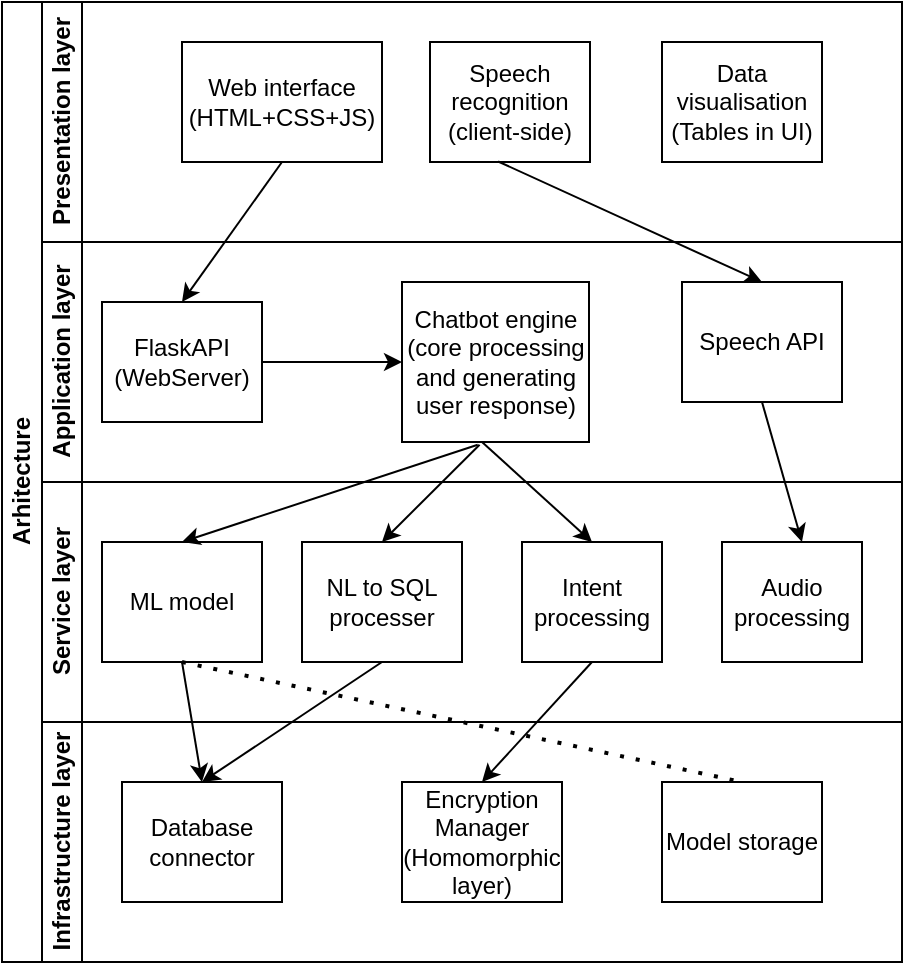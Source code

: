 <mxfile version="26.1.1">
  <diagram id="prtHgNgQTEPvFCAcTncT" name="Page-1">
    <mxGraphModel dx="842" dy="500" grid="1" gridSize="10" guides="1" tooltips="1" connect="1" arrows="1" fold="1" page="1" pageScale="1" pageWidth="827" pageHeight="1169" math="0" shadow="0">
      <root>
        <mxCell id="0" />
        <mxCell id="1" parent="0" />
        <mxCell id="dNxyNK7c78bLwvsdeMH5-19" value="Arhitecture" style="swimlane;html=1;childLayout=stackLayout;resizeParent=1;resizeParentMax=0;horizontal=0;startSize=20;horizontalStack=0;" parent="1" vertex="1">
          <mxGeometry x="110" y="120" width="450" height="480" as="geometry" />
        </mxCell>
        <mxCell id="dNxyNK7c78bLwvsdeMH5-20" value="Presentation layer" style="swimlane;html=1;startSize=20;horizontal=0;" parent="dNxyNK7c78bLwvsdeMH5-19" vertex="1">
          <mxGeometry x="20" width="430" height="120" as="geometry" />
        </mxCell>
        <mxCell id="dNxyNK7c78bLwvsdeMH5-24" value="Web interface (HTML+CSS+JS)" style="rounded=0;whiteSpace=wrap;html=1;fontFamily=Helvetica;fontSize=12;fontColor=#000000;align=center;" parent="dNxyNK7c78bLwvsdeMH5-20" vertex="1">
          <mxGeometry x="70" y="20" width="100" height="60" as="geometry" />
        </mxCell>
        <mxCell id="dNxyNK7c78bLwvsdeMH5-30" value="Speech recognition (client-side)" style="rounded=0;whiteSpace=wrap;html=1;fontFamily=Helvetica;fontSize=12;fontColor=#000000;align=center;" parent="dNxyNK7c78bLwvsdeMH5-20" vertex="1">
          <mxGeometry x="194" y="20" width="80" height="60" as="geometry" />
        </mxCell>
        <mxCell id="4AuzWeC4cYhFhULAJRwi-5" value="Data visualisation (Tables in UI)" style="rounded=0;whiteSpace=wrap;html=1;fontFamily=Helvetica;fontSize=12;fontColor=#000000;align=center;" vertex="1" parent="dNxyNK7c78bLwvsdeMH5-20">
          <mxGeometry x="310" y="20" width="80" height="60" as="geometry" />
        </mxCell>
        <mxCell id="dNxyNK7c78bLwvsdeMH5-21" value="Application layer" style="swimlane;html=1;startSize=20;horizontal=0;" parent="dNxyNK7c78bLwvsdeMH5-19" vertex="1">
          <mxGeometry x="20" y="120" width="430" height="120" as="geometry" />
        </mxCell>
        <mxCell id="dNxyNK7c78bLwvsdeMH5-26" value="FlaskAPI (WebServer)" style="rounded=0;whiteSpace=wrap;html=1;fontFamily=Helvetica;fontSize=12;fontColor=#000000;align=center;" parent="dNxyNK7c78bLwvsdeMH5-21" vertex="1">
          <mxGeometry x="30" y="30" width="80" height="60" as="geometry" />
        </mxCell>
        <mxCell id="4AuzWeC4cYhFhULAJRwi-8" value="Chatbot engine (core processing and generating user response)" style="rounded=0;whiteSpace=wrap;html=1;fontFamily=Helvetica;fontSize=12;fontColor=#000000;align=center;" vertex="1" parent="dNxyNK7c78bLwvsdeMH5-21">
          <mxGeometry x="180" y="20" width="93.5" height="80" as="geometry" />
        </mxCell>
        <mxCell id="4AuzWeC4cYhFhULAJRwi-9" value="Speech API" style="rounded=0;whiteSpace=wrap;html=1;fontFamily=Helvetica;fontSize=12;fontColor=#000000;align=center;" vertex="1" parent="dNxyNK7c78bLwvsdeMH5-21">
          <mxGeometry x="320" y="20" width="80" height="60" as="geometry" />
        </mxCell>
        <mxCell id="4AuzWeC4cYhFhULAJRwi-11" value="" style="endArrow=classic;html=1;rounded=0;exitX=1;exitY=0.5;exitDx=0;exitDy=0;entryX=0;entryY=0.5;entryDx=0;entryDy=0;" edge="1" parent="dNxyNK7c78bLwvsdeMH5-21" source="dNxyNK7c78bLwvsdeMH5-26" target="4AuzWeC4cYhFhULAJRwi-8">
          <mxGeometry width="50" height="50" relative="1" as="geometry">
            <mxPoint x="190" y="150" as="sourcePoint" />
            <mxPoint x="240" y="100" as="targetPoint" />
          </mxGeometry>
        </mxCell>
        <mxCell id="4AuzWeC4cYhFhULAJRwi-1" value="Service layer" style="swimlane;html=1;startSize=20;horizontal=0;" vertex="1" parent="dNxyNK7c78bLwvsdeMH5-19">
          <mxGeometry x="20" y="240" width="430" height="120" as="geometry" />
        </mxCell>
        <mxCell id="4AuzWeC4cYhFhULAJRwi-3" value="ML model" style="rounded=0;whiteSpace=wrap;html=1;fontFamily=Helvetica;fontSize=12;fontColor=#000000;align=center;" vertex="1" parent="4AuzWeC4cYhFhULAJRwi-1">
          <mxGeometry x="30" y="30" width="80" height="60" as="geometry" />
        </mxCell>
        <mxCell id="4AuzWeC4cYhFhULAJRwi-14" value="Audio processing" style="rounded=0;whiteSpace=wrap;html=1;fontFamily=Helvetica;fontSize=12;fontColor=#000000;align=center;" vertex="1" parent="4AuzWeC4cYhFhULAJRwi-1">
          <mxGeometry x="340" y="30" width="70" height="60" as="geometry" />
        </mxCell>
        <mxCell id="4AuzWeC4cYhFhULAJRwi-13" value="Intent processing" style="rounded=0;whiteSpace=wrap;html=1;fontFamily=Helvetica;fontSize=12;fontColor=#000000;align=center;" vertex="1" parent="4AuzWeC4cYhFhULAJRwi-1">
          <mxGeometry x="240" y="30" width="70" height="60" as="geometry" />
        </mxCell>
        <mxCell id="4AuzWeC4cYhFhULAJRwi-12" value="NL to SQL processer" style="rounded=0;whiteSpace=wrap;html=1;fontFamily=Helvetica;fontSize=12;fontColor=#000000;align=center;" vertex="1" parent="4AuzWeC4cYhFhULAJRwi-1">
          <mxGeometry x="130" y="30" width="80" height="60" as="geometry" />
        </mxCell>
        <mxCell id="dNxyNK7c78bLwvsdeMH5-22" value="Infrastructure layer" style="swimlane;html=1;startSize=20;horizontal=0;" parent="dNxyNK7c78bLwvsdeMH5-19" vertex="1">
          <mxGeometry x="20" y="360" width="430" height="120" as="geometry" />
        </mxCell>
        <mxCell id="dNxyNK7c78bLwvsdeMH5-34" value="Model storage" style="rounded=0;whiteSpace=wrap;html=1;fontFamily=Helvetica;fontSize=12;fontColor=#000000;align=center;" parent="dNxyNK7c78bLwvsdeMH5-22" vertex="1">
          <mxGeometry x="310" y="30" width="80" height="60" as="geometry" />
        </mxCell>
        <mxCell id="4AuzWeC4cYhFhULAJRwi-20" value="Database connector" style="rounded=0;whiteSpace=wrap;html=1;fontFamily=Helvetica;fontSize=12;fontColor=#000000;align=center;" vertex="1" parent="dNxyNK7c78bLwvsdeMH5-22">
          <mxGeometry x="40" y="30" width="80" height="60" as="geometry" />
        </mxCell>
        <mxCell id="4AuzWeC4cYhFhULAJRwi-19" value="Encryption Manager (Homomorphic layer)" style="rounded=0;whiteSpace=wrap;html=1;fontFamily=Helvetica;fontSize=12;fontColor=#000000;align=center;" vertex="1" parent="dNxyNK7c78bLwvsdeMH5-22">
          <mxGeometry x="180" y="30" width="80" height="60" as="geometry" />
        </mxCell>
        <mxCell id="4AuzWeC4cYhFhULAJRwi-6" value="" style="endArrow=classic;html=1;rounded=0;exitX=0.5;exitY=1;exitDx=0;exitDy=0;entryX=0.5;entryY=0;entryDx=0;entryDy=0;" edge="1" parent="dNxyNK7c78bLwvsdeMH5-19" source="dNxyNK7c78bLwvsdeMH5-24" target="dNxyNK7c78bLwvsdeMH5-26">
          <mxGeometry width="50" height="50" relative="1" as="geometry">
            <mxPoint x="210" y="270" as="sourcePoint" />
            <mxPoint x="260" y="220" as="targetPoint" />
          </mxGeometry>
        </mxCell>
        <mxCell id="4AuzWeC4cYhFhULAJRwi-10" value="" style="endArrow=classic;html=1;rounded=0;exitX=0.426;exitY=0.996;exitDx=0;exitDy=0;exitPerimeter=0;entryX=0.5;entryY=0;entryDx=0;entryDy=0;" edge="1" parent="dNxyNK7c78bLwvsdeMH5-19" source="dNxyNK7c78bLwvsdeMH5-30" target="4AuzWeC4cYhFhULAJRwi-9">
          <mxGeometry width="50" height="50" relative="1" as="geometry">
            <mxPoint x="210" y="270" as="sourcePoint" />
            <mxPoint x="260" y="220" as="targetPoint" />
          </mxGeometry>
        </mxCell>
        <mxCell id="4AuzWeC4cYhFhULAJRwi-15" value="" style="endArrow=classic;html=1;rounded=0;exitX=0.405;exitY=1.017;exitDx=0;exitDy=0;exitPerimeter=0;entryX=0.5;entryY=0;entryDx=0;entryDy=0;" edge="1" parent="dNxyNK7c78bLwvsdeMH5-19" source="4AuzWeC4cYhFhULAJRwi-8" target="4AuzWeC4cYhFhULAJRwi-3">
          <mxGeometry width="50" height="50" relative="1" as="geometry">
            <mxPoint x="220" y="270" as="sourcePoint" />
            <mxPoint x="270" y="220" as="targetPoint" />
          </mxGeometry>
        </mxCell>
        <mxCell id="4AuzWeC4cYhFhULAJRwi-16" value="" style="endArrow=classic;html=1;rounded=0;entryX=0.5;entryY=0;entryDx=0;entryDy=0;exitX=0.415;exitY=1.017;exitDx=0;exitDy=0;exitPerimeter=0;" edge="1" parent="dNxyNK7c78bLwvsdeMH5-19" source="4AuzWeC4cYhFhULAJRwi-8" target="4AuzWeC4cYhFhULAJRwi-12">
          <mxGeometry width="50" height="50" relative="1" as="geometry">
            <mxPoint x="220" y="270" as="sourcePoint" />
            <mxPoint x="270" y="220" as="targetPoint" />
          </mxGeometry>
        </mxCell>
        <mxCell id="4AuzWeC4cYhFhULAJRwi-18" value="" style="endArrow=classic;html=1;rounded=0;entryX=0.571;entryY=0;entryDx=0;entryDy=0;entryPerimeter=0;exitX=0.5;exitY=1;exitDx=0;exitDy=0;" edge="1" parent="dNxyNK7c78bLwvsdeMH5-19" source="4AuzWeC4cYhFhULAJRwi-9" target="4AuzWeC4cYhFhULAJRwi-14">
          <mxGeometry width="50" height="50" relative="1" as="geometry">
            <mxPoint x="220" y="270" as="sourcePoint" />
            <mxPoint x="270" y="220" as="targetPoint" />
          </mxGeometry>
        </mxCell>
        <mxCell id="4AuzWeC4cYhFhULAJRwi-21" value="" style="endArrow=classic;html=1;rounded=0;entryX=0.5;entryY=0;entryDx=0;entryDy=0;exitX=0.5;exitY=1;exitDx=0;exitDy=0;" edge="1" parent="dNxyNK7c78bLwvsdeMH5-19" source="4AuzWeC4cYhFhULAJRwi-3" target="4AuzWeC4cYhFhULAJRwi-20">
          <mxGeometry width="50" height="50" relative="1" as="geometry">
            <mxPoint x="220" y="270" as="sourcePoint" />
            <mxPoint x="270" y="220" as="targetPoint" />
          </mxGeometry>
        </mxCell>
        <mxCell id="4AuzWeC4cYhFhULAJRwi-22" value="" style="endArrow=classic;html=1;rounded=0;entryX=0.5;entryY=0;entryDx=0;entryDy=0;exitX=0.5;exitY=1;exitDx=0;exitDy=0;" edge="1" parent="dNxyNK7c78bLwvsdeMH5-19" source="4AuzWeC4cYhFhULAJRwi-12" target="4AuzWeC4cYhFhULAJRwi-20">
          <mxGeometry width="50" height="50" relative="1" as="geometry">
            <mxPoint x="220" y="270" as="sourcePoint" />
            <mxPoint x="270" y="220" as="targetPoint" />
          </mxGeometry>
        </mxCell>
        <mxCell id="4AuzWeC4cYhFhULAJRwi-23" value="" style="endArrow=classic;html=1;rounded=0;entryX=0.5;entryY=0;entryDx=0;entryDy=0;exitX=0.5;exitY=1;exitDx=0;exitDy=0;" edge="1" parent="dNxyNK7c78bLwvsdeMH5-19" source="4AuzWeC4cYhFhULAJRwi-13" target="4AuzWeC4cYhFhULAJRwi-19">
          <mxGeometry width="50" height="50" relative="1" as="geometry">
            <mxPoint x="220" y="270" as="sourcePoint" />
            <mxPoint x="270" y="220" as="targetPoint" />
          </mxGeometry>
        </mxCell>
        <mxCell id="4AuzWeC4cYhFhULAJRwi-25" value="" style="endArrow=none;dashed=1;html=1;dashPattern=1 3;strokeWidth=2;rounded=0;entryX=0.5;entryY=0;entryDx=0;entryDy=0;exitX=0.5;exitY=1;exitDx=0;exitDy=0;" edge="1" parent="dNxyNK7c78bLwvsdeMH5-19" source="4AuzWeC4cYhFhULAJRwi-3" target="dNxyNK7c78bLwvsdeMH5-34">
          <mxGeometry width="50" height="50" relative="1" as="geometry">
            <mxPoint x="220" y="270" as="sourcePoint" />
            <mxPoint x="270" y="220" as="targetPoint" />
          </mxGeometry>
        </mxCell>
        <mxCell id="4AuzWeC4cYhFhULAJRwi-17" value="" style="endArrow=classic;html=1;rounded=0;entryX=0.5;entryY=0;entryDx=0;entryDy=0;" edge="1" parent="1" target="4AuzWeC4cYhFhULAJRwi-13">
          <mxGeometry width="50" height="50" relative="1" as="geometry">
            <mxPoint x="350" y="340" as="sourcePoint" />
            <mxPoint x="380" y="340" as="targetPoint" />
          </mxGeometry>
        </mxCell>
      </root>
    </mxGraphModel>
  </diagram>
</mxfile>
